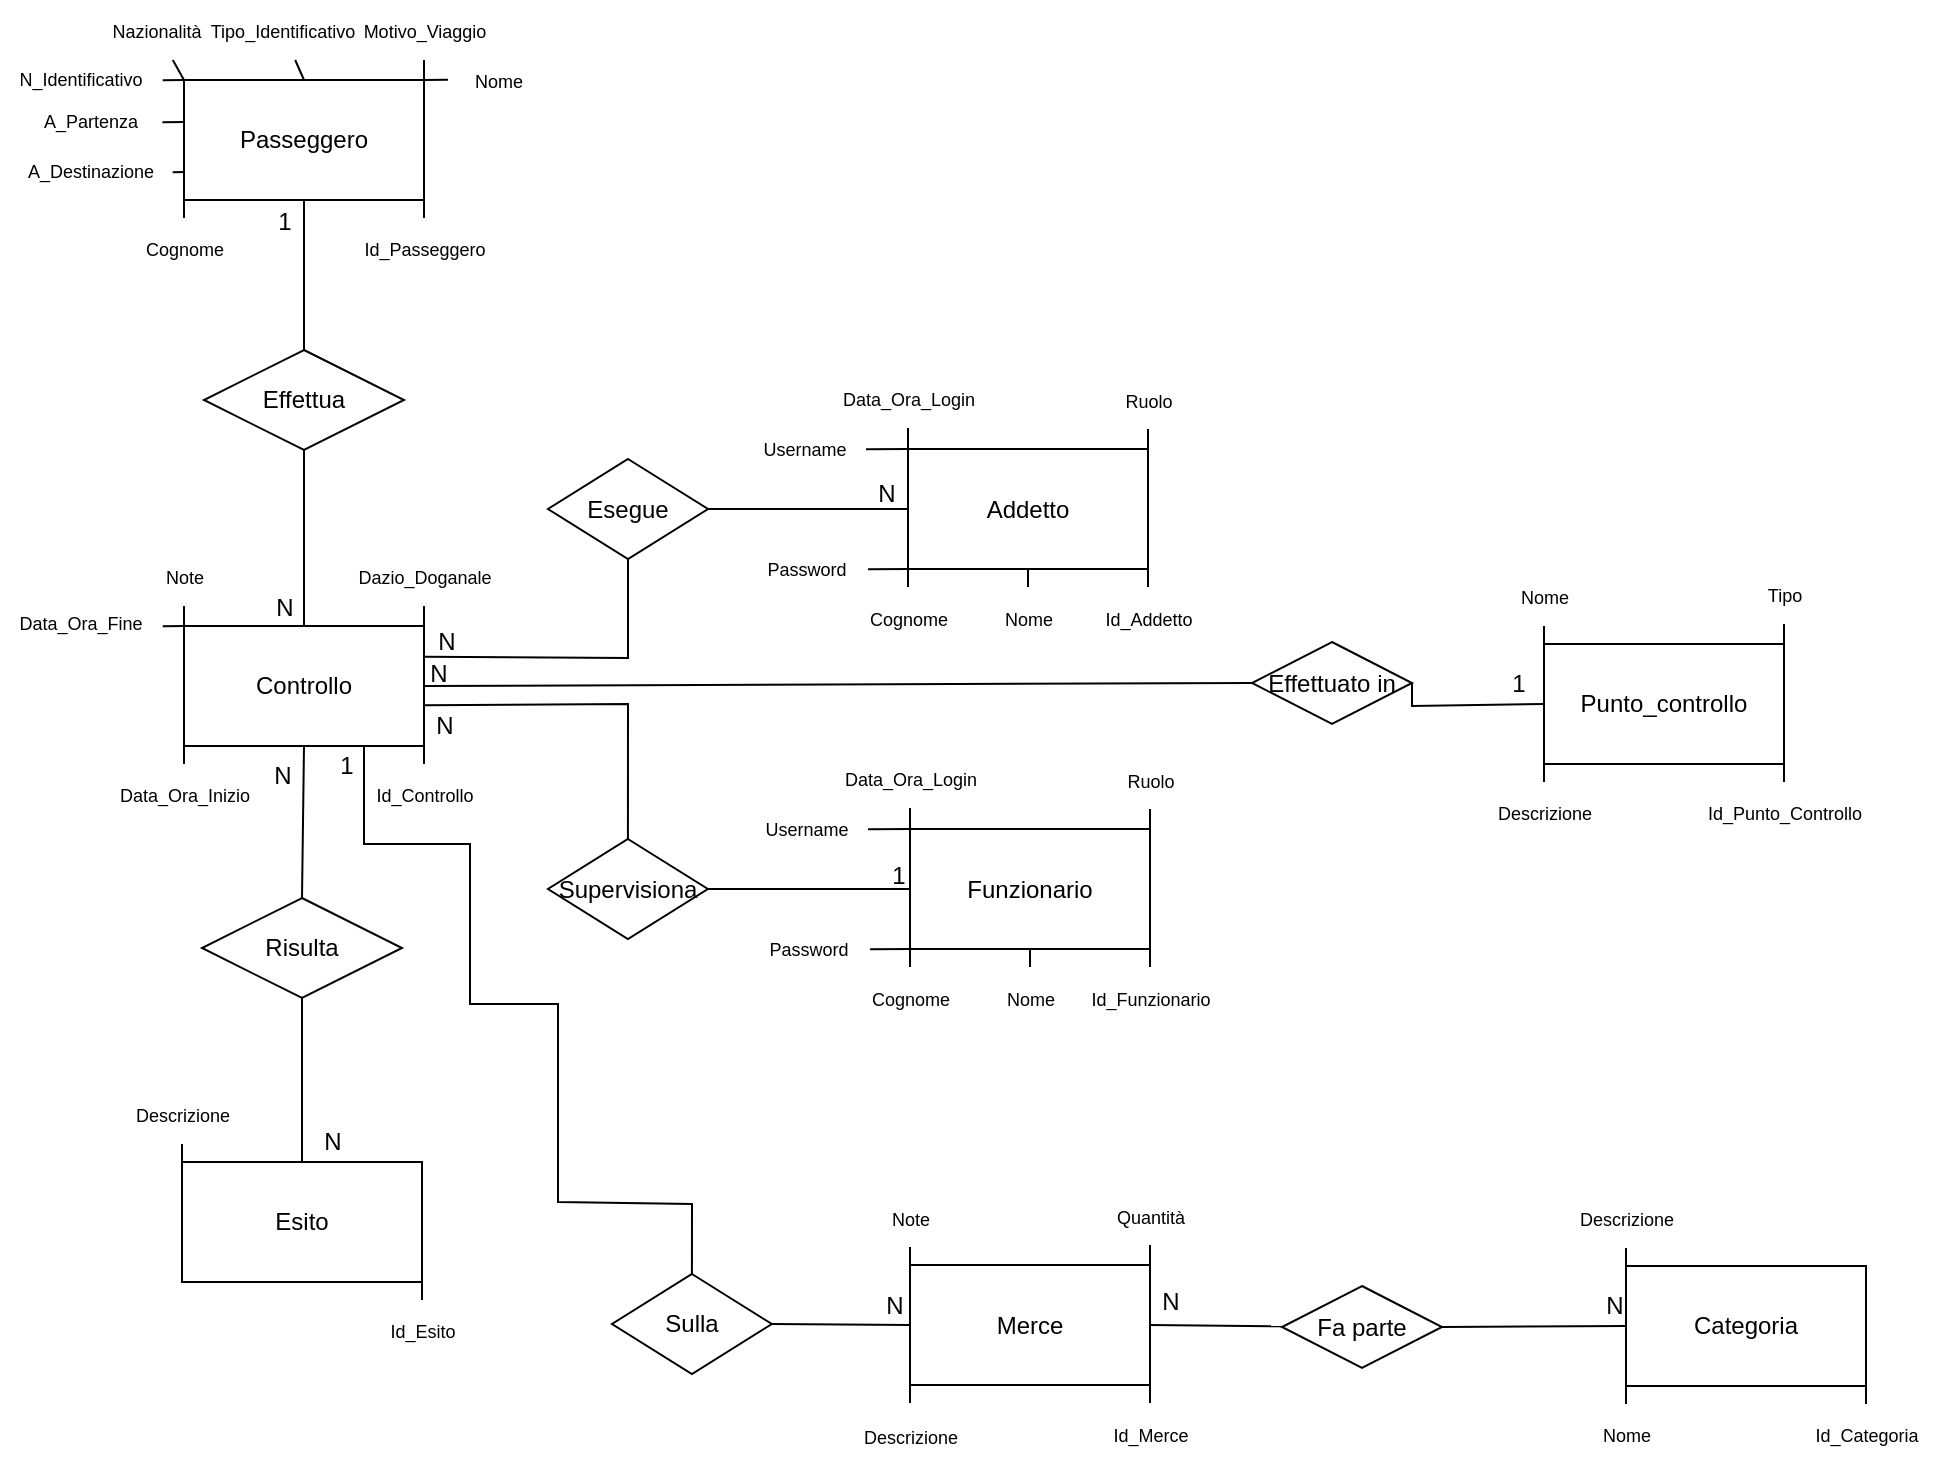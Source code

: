 <mxfile version="25.0.1">
  <diagram name="Pagina-1" id="2L5b3_KFScyQHnQir17a">
    <mxGraphModel dx="1588" dy="815" grid="1" gridSize="1" guides="1" tooltips="1" connect="1" arrows="1" fold="1" page="1" pageScale="1" pageWidth="1654" pageHeight="2336" math="0" shadow="0">
      <root>
        <mxCell id="0" />
        <mxCell id="1" parent="0" />
        <mxCell id="7LMpTIWVdaY8dt_LthVV-1" value="Passeggero" style="rounded=0;whiteSpace=wrap;html=1;" vertex="1" parent="1">
          <mxGeometry x="348" y="173" width="120" height="60" as="geometry" />
        </mxCell>
        <mxCell id="sJiP2ykC0ouA6XT0tgiy-2" value="" style="endArrow=none;html=1;rounded=0;entryX=1;entryY=1;entryDx=0;entryDy=0;" edge="1" parent="1" source="sJiP2ykC0ouA6XT0tgiy-3" target="7LMpTIWVdaY8dt_LthVV-1">
          <mxGeometry width="50" height="50" relative="1" as="geometry">
            <mxPoint x="468" y="243" as="sourcePoint" />
            <mxPoint x="438" y="303" as="targetPoint" />
          </mxGeometry>
        </mxCell>
        <mxCell id="sJiP2ykC0ouA6XT0tgiy-3" value="&lt;font style=&quot;font-size: 9px;&quot;&gt;Id_Passeggero&lt;/font&gt;" style="text;html=1;align=center;verticalAlign=middle;resizable=0;points=[];autosize=1;strokeColor=none;fillColor=none;" vertex="1" parent="1">
          <mxGeometry x="423" y="242" width="90" height="30" as="geometry" />
        </mxCell>
        <mxCell id="sJiP2ykC0ouA6XT0tgiy-6" value="" style="endArrow=none;html=1;rounded=0;" edge="1" parent="1" source="sJiP2ykC0ouA6XT0tgiy-7">
          <mxGeometry width="50" height="50" relative="1" as="geometry">
            <mxPoint x="348" y="243" as="sourcePoint" />
            <mxPoint x="348" y="233" as="targetPoint" />
          </mxGeometry>
        </mxCell>
        <mxCell id="sJiP2ykC0ouA6XT0tgiy-7" value="&lt;font style=&quot;font-size: 9px;&quot;&gt;Cognome&lt;/font&gt;" style="text;html=1;align=center;verticalAlign=middle;resizable=0;points=[];autosize=1;strokeColor=none;fillColor=none;" vertex="1" parent="1">
          <mxGeometry x="318" y="242" width="60" height="30" as="geometry" />
        </mxCell>
        <mxCell id="sJiP2ykC0ouA6XT0tgiy-8" value="" style="endArrow=none;html=1;rounded=0;entryX=0;entryY=0;entryDx=0;entryDy=0;" edge="1" parent="1" source="sJiP2ykC0ouA6XT0tgiy-9" target="7LMpTIWVdaY8dt_LthVV-1">
          <mxGeometry width="50" height="50" relative="1" as="geometry">
            <mxPoint x="373" y="134" as="sourcePoint" />
            <mxPoint x="373" y="124" as="targetPoint" />
          </mxGeometry>
        </mxCell>
        <mxCell id="sJiP2ykC0ouA6XT0tgiy-9" value="&lt;font style=&quot;font-size: 9px;&quot;&gt;Nazionalità&lt;/font&gt;" style="text;html=1;align=center;verticalAlign=middle;resizable=0;points=[];autosize=1;strokeColor=none;fillColor=none;" vertex="1" parent="1">
          <mxGeometry x="299" y="133" width="70" height="30" as="geometry" />
        </mxCell>
        <mxCell id="eKpeVrbS-Dh2D0wG4F8s-2" value="" style="endArrow=none;html=1;rounded=0;entryX=0.5;entryY=0;entryDx=0;entryDy=0;" edge="1" parent="1" source="eKpeVrbS-Dh2D0wG4F8s-3">
          <mxGeometry width="50" height="50" relative="1" as="geometry">
            <mxPoint x="407.65" y="163.96" as="sourcePoint" />
            <mxPoint x="408" y="173" as="targetPoint" />
          </mxGeometry>
        </mxCell>
        <mxCell id="eKpeVrbS-Dh2D0wG4F8s-3" value="&lt;font style=&quot;font-size: 9px;&quot;&gt;Tipo_Identificativo&lt;/font&gt;" style="text;html=1;align=center;verticalAlign=middle;resizable=0;points=[];autosize=1;strokeColor=none;fillColor=none;" vertex="1" parent="1">
          <mxGeometry x="352" y="133" width="90" height="30" as="geometry" />
        </mxCell>
        <mxCell id="eKpeVrbS-Dh2D0wG4F8s-6" value="" style="endArrow=none;html=1;rounded=0;entryX=0;entryY=0;entryDx=0;entryDy=0;exitX=1.017;exitY=0.536;exitDx=0;exitDy=0;exitPerimeter=0;" edge="1" parent="1" source="eKpeVrbS-Dh2D0wG4F8s-7" target="7LMpTIWVdaY8dt_LthVV-1">
          <mxGeometry width="50" height="50" relative="1" as="geometry">
            <mxPoint x="337.23" y="172.73" as="sourcePoint" />
            <mxPoint x="348.0" y="173" as="targetPoint" />
          </mxGeometry>
        </mxCell>
        <mxCell id="eKpeVrbS-Dh2D0wG4F8s-7" value="&lt;font style=&quot;font-size: 9px;&quot;&gt;N_Identificativo&lt;/font&gt;" style="text;html=1;align=center;verticalAlign=middle;resizable=0;points=[];autosize=1;strokeColor=none;fillColor=none;" vertex="1" parent="1">
          <mxGeometry x="256" y="157" width="80" height="30" as="geometry" />
        </mxCell>
        <mxCell id="eKpeVrbS-Dh2D0wG4F8s-9" value="" style="endArrow=none;html=1;rounded=0;entryX=0;entryY=0;entryDx=0;entryDy=0;exitX=1.017;exitY=0.536;exitDx=0;exitDy=0;exitPerimeter=0;" edge="1" parent="1" source="eKpeVrbS-Dh2D0wG4F8s-10">
          <mxGeometry width="50" height="50" relative="1" as="geometry">
            <mxPoint x="337.23" y="193.73" as="sourcePoint" />
            <mxPoint x="348" y="194" as="targetPoint" />
          </mxGeometry>
        </mxCell>
        <mxCell id="eKpeVrbS-Dh2D0wG4F8s-10" value="&lt;font style=&quot;font-size: 9px;&quot;&gt;A_Partenza&lt;/font&gt;" style="text;html=1;align=center;verticalAlign=middle;resizable=0;points=[];autosize=1;strokeColor=none;fillColor=none;" vertex="1" parent="1">
          <mxGeometry x="266" y="178" width="70" height="30" as="geometry" />
        </mxCell>
        <mxCell id="eKpeVrbS-Dh2D0wG4F8s-12" value="" style="endArrow=none;html=1;rounded=0;entryX=0;entryY=0;entryDx=0;entryDy=0;exitX=1.017;exitY=0.536;exitDx=0;exitDy=0;exitPerimeter=0;" edge="1" parent="1" source="eKpeVrbS-Dh2D0wG4F8s-13">
          <mxGeometry width="50" height="50" relative="1" as="geometry">
            <mxPoint x="337.23" y="218.73" as="sourcePoint" />
            <mxPoint x="348" y="219" as="targetPoint" />
          </mxGeometry>
        </mxCell>
        <mxCell id="eKpeVrbS-Dh2D0wG4F8s-13" value="&lt;font style=&quot;font-size: 9px;&quot;&gt;A_Destinazione&lt;/font&gt;" style="text;html=1;align=center;verticalAlign=middle;resizable=0;points=[];autosize=1;strokeColor=none;fillColor=none;" vertex="1" parent="1">
          <mxGeometry x="261" y="203" width="80" height="30" as="geometry" />
        </mxCell>
        <mxCell id="eKpeVrbS-Dh2D0wG4F8s-14" value="" style="endArrow=none;html=1;rounded=0;entryX=0.5;entryY=0;entryDx=0;entryDy=0;" edge="1" parent="1" source="eKpeVrbS-Dh2D0wG4F8s-15">
          <mxGeometry width="50" height="50" relative="1" as="geometry">
            <mxPoint x="467.65" y="163.96" as="sourcePoint" />
            <mxPoint x="468" y="173" as="targetPoint" />
          </mxGeometry>
        </mxCell>
        <mxCell id="eKpeVrbS-Dh2D0wG4F8s-15" value="&lt;font style=&quot;font-size: 9px;&quot;&gt;Motivo_Viaggio&lt;/font&gt;" style="text;html=1;align=center;verticalAlign=middle;resizable=0;points=[];autosize=1;strokeColor=none;fillColor=none;" vertex="1" parent="1">
          <mxGeometry x="428" y="133" width="80" height="30" as="geometry" />
        </mxCell>
        <mxCell id="eKpeVrbS-Dh2D0wG4F8s-16" value="Merce" style="rounded=0;whiteSpace=wrap;html=1;" vertex="1" parent="1">
          <mxGeometry x="711" y="765.5" width="120" height="60" as="geometry" />
        </mxCell>
        <mxCell id="eKpeVrbS-Dh2D0wG4F8s-17" value="" style="endArrow=none;html=1;rounded=0;entryX=1;entryY=1;entryDx=0;entryDy=0;" edge="1" parent="1" source="eKpeVrbS-Dh2D0wG4F8s-18" target="eKpeVrbS-Dh2D0wG4F8s-16">
          <mxGeometry width="50" height="50" relative="1" as="geometry">
            <mxPoint x="831" y="835.5" as="sourcePoint" />
            <mxPoint x="801" y="895.5" as="targetPoint" />
          </mxGeometry>
        </mxCell>
        <mxCell id="eKpeVrbS-Dh2D0wG4F8s-18" value="&lt;font style=&quot;font-size: 9px;&quot;&gt;Id_Merce&lt;/font&gt;" style="text;html=1;align=center;verticalAlign=middle;resizable=0;points=[];autosize=1;strokeColor=none;fillColor=none;" vertex="1" parent="1">
          <mxGeometry x="801" y="834.5" width="60" height="30" as="geometry" />
        </mxCell>
        <mxCell id="eKpeVrbS-Dh2D0wG4F8s-21" value="" style="endArrow=none;html=1;rounded=0;" edge="1" parent="1">
          <mxGeometry width="50" height="50" relative="1" as="geometry">
            <mxPoint x="711" y="834.5" as="sourcePoint" />
            <mxPoint x="711" y="825.5" as="targetPoint" />
          </mxGeometry>
        </mxCell>
        <mxCell id="eKpeVrbS-Dh2D0wG4F8s-22" value="&lt;font style=&quot;font-size: 9px;&quot;&gt;Descrizione&lt;/font&gt;" style="text;html=1;align=center;verticalAlign=middle;resizable=0;points=[];autosize=1;strokeColor=none;fillColor=none;" vertex="1" parent="1">
          <mxGeometry x="676" y="835.5" width="70" height="30" as="geometry" />
        </mxCell>
        <mxCell id="eKpeVrbS-Dh2D0wG4F8s-23" value="" style="endArrow=none;html=1;rounded=0;entryX=0;entryY=0;entryDx=0;entryDy=0;" edge="1" parent="1" source="eKpeVrbS-Dh2D0wG4F8s-24" target="eKpeVrbS-Dh2D0wG4F8s-16">
          <mxGeometry width="50" height="50" relative="1" as="geometry">
            <mxPoint x="736" y="726.5" as="sourcePoint" />
            <mxPoint x="736" y="716.5" as="targetPoint" />
          </mxGeometry>
        </mxCell>
        <mxCell id="eKpeVrbS-Dh2D0wG4F8s-24" value="&lt;font style=&quot;font-size: 9px;&quot;&gt;Note&lt;/font&gt;" style="text;html=1;align=center;verticalAlign=middle;resizable=0;points=[];autosize=1;strokeColor=none;fillColor=none;" vertex="1" parent="1">
          <mxGeometry x="691" y="726.5" width="40" height="30" as="geometry" />
        </mxCell>
        <mxCell id="eKpeVrbS-Dh2D0wG4F8s-33" value="" style="endArrow=none;html=1;rounded=0;entryX=0.5;entryY=0;entryDx=0;entryDy=0;" edge="1" parent="1" source="eKpeVrbS-Dh2D0wG4F8s-34">
          <mxGeometry width="50" height="50" relative="1" as="geometry">
            <mxPoint x="830.65" y="756.46" as="sourcePoint" />
            <mxPoint x="831" y="765.5" as="targetPoint" />
          </mxGeometry>
        </mxCell>
        <mxCell id="eKpeVrbS-Dh2D0wG4F8s-34" value="&lt;font style=&quot;font-size: 9px;&quot;&gt;Quantità&lt;/font&gt;" style="text;html=1;align=center;verticalAlign=middle;resizable=0;points=[];autosize=1;strokeColor=none;fillColor=none;" vertex="1" parent="1">
          <mxGeometry x="801" y="725.5" width="60" height="30" as="geometry" />
        </mxCell>
        <mxCell id="eKpeVrbS-Dh2D0wG4F8s-54" value="Categoria" style="rounded=0;whiteSpace=wrap;html=1;" vertex="1" parent="1">
          <mxGeometry x="1069" y="766" width="120" height="60" as="geometry" />
        </mxCell>
        <mxCell id="eKpeVrbS-Dh2D0wG4F8s-55" value="" style="endArrow=none;html=1;rounded=0;entryX=1;entryY=1;entryDx=0;entryDy=0;" edge="1" parent="1" source="eKpeVrbS-Dh2D0wG4F8s-56" target="eKpeVrbS-Dh2D0wG4F8s-54">
          <mxGeometry width="50" height="50" relative="1" as="geometry">
            <mxPoint x="1189" y="836" as="sourcePoint" />
            <mxPoint x="1159" y="896" as="targetPoint" />
          </mxGeometry>
        </mxCell>
        <mxCell id="eKpeVrbS-Dh2D0wG4F8s-56" value="&lt;font style=&quot;font-size: 9px;&quot;&gt;Id_Categoria&lt;/font&gt;" style="text;html=1;align=center;verticalAlign=middle;resizable=0;points=[];autosize=1;strokeColor=none;fillColor=none;" vertex="1" parent="1">
          <mxGeometry x="1154" y="835" width="70" height="30" as="geometry" />
        </mxCell>
        <mxCell id="eKpeVrbS-Dh2D0wG4F8s-57" value="" style="endArrow=none;html=1;rounded=0;" edge="1" parent="1" source="eKpeVrbS-Dh2D0wG4F8s-58">
          <mxGeometry width="50" height="50" relative="1" as="geometry">
            <mxPoint x="1069" y="836" as="sourcePoint" />
            <mxPoint x="1069" y="826" as="targetPoint" />
          </mxGeometry>
        </mxCell>
        <mxCell id="eKpeVrbS-Dh2D0wG4F8s-58" value="&lt;font style=&quot;font-size: 9px;&quot;&gt;Nome&lt;/font&gt;" style="text;html=1;align=center;verticalAlign=middle;resizable=0;points=[];autosize=1;strokeColor=none;fillColor=none;" vertex="1" parent="1">
          <mxGeometry x="1044" y="835" width="50" height="30" as="geometry" />
        </mxCell>
        <mxCell id="eKpeVrbS-Dh2D0wG4F8s-59" value="" style="endArrow=none;html=1;rounded=0;entryX=0;entryY=0;entryDx=0;entryDy=0;" edge="1" parent="1" source="eKpeVrbS-Dh2D0wG4F8s-60" target="eKpeVrbS-Dh2D0wG4F8s-54">
          <mxGeometry width="50" height="50" relative="1" as="geometry">
            <mxPoint x="1094" y="727" as="sourcePoint" />
            <mxPoint x="1094" y="717" as="targetPoint" />
          </mxGeometry>
        </mxCell>
        <mxCell id="eKpeVrbS-Dh2D0wG4F8s-60" value="&lt;font style=&quot;font-size: 9px;&quot;&gt;Descrizione&lt;/font&gt;" style="text;html=1;align=center;verticalAlign=middle;resizable=0;points=[];autosize=1;strokeColor=none;fillColor=none;" vertex="1" parent="1">
          <mxGeometry x="1034" y="727" width="70" height="30" as="geometry" />
        </mxCell>
        <mxCell id="eKpeVrbS-Dh2D0wG4F8s-63" value="Controllo" style="rounded=0;whiteSpace=wrap;html=1;" vertex="1" parent="1">
          <mxGeometry x="348" y="446" width="120" height="60" as="geometry" />
        </mxCell>
        <mxCell id="eKpeVrbS-Dh2D0wG4F8s-64" value="" style="endArrow=none;html=1;rounded=0;entryX=1;entryY=1;entryDx=0;entryDy=0;" edge="1" parent="1" source="eKpeVrbS-Dh2D0wG4F8s-65" target="eKpeVrbS-Dh2D0wG4F8s-63">
          <mxGeometry width="50" height="50" relative="1" as="geometry">
            <mxPoint x="468" y="516" as="sourcePoint" />
            <mxPoint x="438" y="576" as="targetPoint" />
          </mxGeometry>
        </mxCell>
        <mxCell id="eKpeVrbS-Dh2D0wG4F8s-65" value="&lt;font style=&quot;font-size: 9px;&quot;&gt;Id_Controllo&lt;/font&gt;" style="text;html=1;align=center;verticalAlign=middle;resizable=0;points=[];autosize=1;strokeColor=none;fillColor=none;" vertex="1" parent="1">
          <mxGeometry x="433" y="515" width="70" height="30" as="geometry" />
        </mxCell>
        <mxCell id="eKpeVrbS-Dh2D0wG4F8s-68" value="" style="endArrow=none;html=1;rounded=0;" edge="1" parent="1" source="eKpeVrbS-Dh2D0wG4F8s-69">
          <mxGeometry width="50" height="50" relative="1" as="geometry">
            <mxPoint x="348" y="516" as="sourcePoint" />
            <mxPoint x="348" y="506" as="targetPoint" />
          </mxGeometry>
        </mxCell>
        <mxCell id="eKpeVrbS-Dh2D0wG4F8s-69" value="&lt;font style=&quot;font-size: 9px;&quot;&gt;Data_Ora_Inizio&lt;/font&gt;" style="text;html=1;align=center;verticalAlign=middle;resizable=0;points=[];autosize=1;strokeColor=none;fillColor=none;" vertex="1" parent="1">
          <mxGeometry x="308" y="515" width="80" height="30" as="geometry" />
        </mxCell>
        <mxCell id="eKpeVrbS-Dh2D0wG4F8s-70" value="" style="endArrow=none;html=1;rounded=0;entryX=0;entryY=0;entryDx=0;entryDy=0;" edge="1" parent="1" source="eKpeVrbS-Dh2D0wG4F8s-71" target="eKpeVrbS-Dh2D0wG4F8s-63">
          <mxGeometry width="50" height="50" relative="1" as="geometry">
            <mxPoint x="373" y="407" as="sourcePoint" />
            <mxPoint x="373" y="397" as="targetPoint" />
          </mxGeometry>
        </mxCell>
        <mxCell id="eKpeVrbS-Dh2D0wG4F8s-71" value="&lt;font style=&quot;font-size: 9px;&quot;&gt;Note&lt;/font&gt;" style="text;html=1;align=center;verticalAlign=middle;resizable=0;points=[];autosize=1;strokeColor=none;fillColor=none;" vertex="1" parent="1">
          <mxGeometry x="328" y="406" width="40" height="30" as="geometry" />
        </mxCell>
        <mxCell id="eKpeVrbS-Dh2D0wG4F8s-74" value="" style="endArrow=none;html=1;rounded=0;entryX=0;entryY=0;entryDx=0;entryDy=0;exitX=1.017;exitY=0.536;exitDx=0;exitDy=0;exitPerimeter=0;" edge="1" parent="1" target="eKpeVrbS-Dh2D0wG4F8s-63">
          <mxGeometry width="50" height="50" relative="1" as="geometry">
            <mxPoint x="337.36" y="446.08" as="sourcePoint" />
            <mxPoint x="348" y="446" as="targetPoint" />
          </mxGeometry>
        </mxCell>
        <mxCell id="eKpeVrbS-Dh2D0wG4F8s-75" value="&lt;font style=&quot;font-size: 9px;&quot;&gt;Data_Ora_Fine&lt;/font&gt;" style="text;html=1;align=center;verticalAlign=middle;resizable=0;points=[];autosize=1;strokeColor=none;fillColor=none;" vertex="1" parent="1">
          <mxGeometry x="256" y="429" width="80" height="30" as="geometry" />
        </mxCell>
        <mxCell id="eKpeVrbS-Dh2D0wG4F8s-80" value="" style="endArrow=none;html=1;rounded=0;entryX=0.5;entryY=0;entryDx=0;entryDy=0;" edge="1" parent="1" source="eKpeVrbS-Dh2D0wG4F8s-81">
          <mxGeometry width="50" height="50" relative="1" as="geometry">
            <mxPoint x="467.65" y="436.96" as="sourcePoint" />
            <mxPoint x="468" y="446" as="targetPoint" />
          </mxGeometry>
        </mxCell>
        <mxCell id="eKpeVrbS-Dh2D0wG4F8s-81" value="&lt;font style=&quot;font-size: 9px;&quot;&gt;Dazio_Doganale&lt;/font&gt;" style="text;html=1;align=center;verticalAlign=middle;resizable=0;points=[];autosize=1;strokeColor=none;fillColor=none;" vertex="1" parent="1">
          <mxGeometry x="423" y="406" width="90" height="30" as="geometry" />
        </mxCell>
        <mxCell id="eKpeVrbS-Dh2D0wG4F8s-82" value="Addetto" style="rounded=0;whiteSpace=wrap;html=1;" vertex="1" parent="1">
          <mxGeometry x="710" y="357.5" width="120" height="60" as="geometry" />
        </mxCell>
        <mxCell id="eKpeVrbS-Dh2D0wG4F8s-83" value="" style="endArrow=none;html=1;rounded=0;entryX=1;entryY=1;entryDx=0;entryDy=0;" edge="1" parent="1" source="eKpeVrbS-Dh2D0wG4F8s-84" target="eKpeVrbS-Dh2D0wG4F8s-82">
          <mxGeometry width="50" height="50" relative="1" as="geometry">
            <mxPoint x="830" y="427.5" as="sourcePoint" />
            <mxPoint x="800" y="487.5" as="targetPoint" />
          </mxGeometry>
        </mxCell>
        <mxCell id="eKpeVrbS-Dh2D0wG4F8s-84" value="&lt;font style=&quot;font-size: 9px;&quot;&gt;Id_Addetto&lt;/font&gt;" style="text;html=1;align=center;verticalAlign=middle;resizable=0;points=[];autosize=1;strokeColor=none;fillColor=none;" vertex="1" parent="1">
          <mxGeometry x="795" y="426.5" width="70" height="30" as="geometry" />
        </mxCell>
        <mxCell id="eKpeVrbS-Dh2D0wG4F8s-85" value="" style="endArrow=none;html=1;rounded=0;" edge="1" parent="1" source="eKpeVrbS-Dh2D0wG4F8s-86" target="eKpeVrbS-Dh2D0wG4F8s-82">
          <mxGeometry width="50" height="50" relative="1" as="geometry">
            <mxPoint x="770" y="427.5" as="sourcePoint" />
            <mxPoint x="770" y="417.5" as="targetPoint" />
          </mxGeometry>
        </mxCell>
        <mxCell id="eKpeVrbS-Dh2D0wG4F8s-86" value="&lt;font style=&quot;font-size: 9px;&quot;&gt;Nome&lt;/font&gt;" style="text;html=1;align=center;verticalAlign=middle;resizable=0;points=[];autosize=1;strokeColor=none;fillColor=none;" vertex="1" parent="1">
          <mxGeometry x="745" y="426.5" width="50" height="30" as="geometry" />
        </mxCell>
        <mxCell id="eKpeVrbS-Dh2D0wG4F8s-87" value="" style="endArrow=none;html=1;rounded=0;" edge="1" parent="1" source="eKpeVrbS-Dh2D0wG4F8s-88">
          <mxGeometry width="50" height="50" relative="1" as="geometry">
            <mxPoint x="710" y="427.5" as="sourcePoint" />
            <mxPoint x="710" y="417.5" as="targetPoint" />
          </mxGeometry>
        </mxCell>
        <mxCell id="eKpeVrbS-Dh2D0wG4F8s-88" value="&lt;font style=&quot;font-size: 9px;&quot;&gt;Cognome&lt;/font&gt;" style="text;html=1;align=center;verticalAlign=middle;resizable=0;points=[];autosize=1;strokeColor=none;fillColor=none;" vertex="1" parent="1">
          <mxGeometry x="680" y="426.5" width="60" height="30" as="geometry" />
        </mxCell>
        <mxCell id="eKpeVrbS-Dh2D0wG4F8s-89" value="" style="endArrow=none;html=1;rounded=0;entryX=0;entryY=0;entryDx=0;entryDy=0;" edge="1" parent="1" source="eKpeVrbS-Dh2D0wG4F8s-90" target="eKpeVrbS-Dh2D0wG4F8s-82">
          <mxGeometry width="50" height="50" relative="1" as="geometry">
            <mxPoint x="735" y="318.5" as="sourcePoint" />
            <mxPoint x="735" y="308.5" as="targetPoint" />
          </mxGeometry>
        </mxCell>
        <mxCell id="eKpeVrbS-Dh2D0wG4F8s-90" value="&lt;font style=&quot;font-size: 9px;&quot;&gt;Data_Ora_Login&lt;/font&gt;" style="text;html=1;align=center;verticalAlign=middle;resizable=0;points=[];autosize=1;strokeColor=none;fillColor=none;" vertex="1" parent="1">
          <mxGeometry x="665" y="317" width="90" height="30" as="geometry" />
        </mxCell>
        <mxCell id="eKpeVrbS-Dh2D0wG4F8s-93" value="" style="endArrow=none;html=1;rounded=0;entryX=0;entryY=0;entryDx=0;entryDy=0;exitX=1.017;exitY=0.536;exitDx=0;exitDy=0;exitPerimeter=0;" edge="1" parent="1" source="eKpeVrbS-Dh2D0wG4F8s-94" target="eKpeVrbS-Dh2D0wG4F8s-82">
          <mxGeometry width="50" height="50" relative="1" as="geometry">
            <mxPoint x="699.23" y="357.23" as="sourcePoint" />
            <mxPoint x="710" y="357.5" as="targetPoint" />
          </mxGeometry>
        </mxCell>
        <mxCell id="eKpeVrbS-Dh2D0wG4F8s-94" value="&lt;font style=&quot;font-size: 9px;&quot;&gt;Username&lt;/font&gt;" style="text;html=1;align=center;verticalAlign=middle;resizable=0;points=[];autosize=1;strokeColor=none;fillColor=none;" vertex="1" parent="1">
          <mxGeometry x="628" y="341.5" width="60" height="30" as="geometry" />
        </mxCell>
        <mxCell id="eKpeVrbS-Dh2D0wG4F8s-95" value="" style="endArrow=none;html=1;rounded=0;entryX=0;entryY=1;entryDx=0;entryDy=0;exitX=1.017;exitY=0.536;exitDx=0;exitDy=0;exitPerimeter=0;" edge="1" parent="1" source="eKpeVrbS-Dh2D0wG4F8s-96" target="eKpeVrbS-Dh2D0wG4F8s-82">
          <mxGeometry width="50" height="50" relative="1" as="geometry">
            <mxPoint x="699.23" y="378.23" as="sourcePoint" />
            <mxPoint x="710" y="378.5" as="targetPoint" />
          </mxGeometry>
        </mxCell>
        <mxCell id="eKpeVrbS-Dh2D0wG4F8s-96" value="&lt;font style=&quot;font-size: 9px;&quot;&gt;Password&lt;/font&gt;" style="text;html=1;align=center;verticalAlign=middle;resizable=0;points=[];autosize=1;strokeColor=none;fillColor=none;" vertex="1" parent="1">
          <mxGeometry x="629" y="401.5" width="60" height="30" as="geometry" />
        </mxCell>
        <mxCell id="eKpeVrbS-Dh2D0wG4F8s-99" value="" style="endArrow=none;html=1;rounded=0;entryX=0.5;entryY=0;entryDx=0;entryDy=0;" edge="1" parent="1" source="eKpeVrbS-Dh2D0wG4F8s-100">
          <mxGeometry width="50" height="50" relative="1" as="geometry">
            <mxPoint x="829.65" y="348.46" as="sourcePoint" />
            <mxPoint x="830" y="357.5" as="targetPoint" />
          </mxGeometry>
        </mxCell>
        <mxCell id="eKpeVrbS-Dh2D0wG4F8s-100" value="&lt;font style=&quot;font-size: 9px;&quot;&gt;Ruolo&lt;/font&gt;" style="text;html=1;align=center;verticalAlign=middle;resizable=0;points=[];autosize=1;strokeColor=none;fillColor=none;" vertex="1" parent="1">
          <mxGeometry x="805" y="317.5" width="50" height="30" as="geometry" />
        </mxCell>
        <mxCell id="eKpeVrbS-Dh2D0wG4F8s-102" value="Funzionario" style="rounded=0;whiteSpace=wrap;html=1;" vertex="1" parent="1">
          <mxGeometry x="711" y="547.5" width="120" height="60" as="geometry" />
        </mxCell>
        <mxCell id="eKpeVrbS-Dh2D0wG4F8s-103" value="" style="endArrow=none;html=1;rounded=0;entryX=1;entryY=1;entryDx=0;entryDy=0;" edge="1" parent="1" source="eKpeVrbS-Dh2D0wG4F8s-104" target="eKpeVrbS-Dh2D0wG4F8s-102">
          <mxGeometry width="50" height="50" relative="1" as="geometry">
            <mxPoint x="831" y="617.5" as="sourcePoint" />
            <mxPoint x="801" y="677.5" as="targetPoint" />
          </mxGeometry>
        </mxCell>
        <mxCell id="eKpeVrbS-Dh2D0wG4F8s-104" value="&lt;font style=&quot;font-size: 9px;&quot;&gt;Id_Funzionario&lt;/font&gt;" style="text;html=1;align=center;verticalAlign=middle;resizable=0;points=[];autosize=1;strokeColor=none;fillColor=none;" vertex="1" parent="1">
          <mxGeometry x="791" y="616.5" width="80" height="30" as="geometry" />
        </mxCell>
        <mxCell id="eKpeVrbS-Dh2D0wG4F8s-105" value="" style="endArrow=none;html=1;rounded=0;" edge="1" parent="1" source="eKpeVrbS-Dh2D0wG4F8s-106" target="eKpeVrbS-Dh2D0wG4F8s-102">
          <mxGeometry width="50" height="50" relative="1" as="geometry">
            <mxPoint x="771" y="617.5" as="sourcePoint" />
            <mxPoint x="771" y="607.5" as="targetPoint" />
          </mxGeometry>
        </mxCell>
        <mxCell id="eKpeVrbS-Dh2D0wG4F8s-106" value="&lt;font style=&quot;font-size: 9px;&quot;&gt;Nome&lt;/font&gt;" style="text;html=1;align=center;verticalAlign=middle;resizable=0;points=[];autosize=1;strokeColor=none;fillColor=none;" vertex="1" parent="1">
          <mxGeometry x="746" y="616.5" width="50" height="30" as="geometry" />
        </mxCell>
        <mxCell id="eKpeVrbS-Dh2D0wG4F8s-107" value="" style="endArrow=none;html=1;rounded=0;" edge="1" parent="1" source="eKpeVrbS-Dh2D0wG4F8s-108">
          <mxGeometry width="50" height="50" relative="1" as="geometry">
            <mxPoint x="711" y="617.5" as="sourcePoint" />
            <mxPoint x="711" y="607.5" as="targetPoint" />
          </mxGeometry>
        </mxCell>
        <mxCell id="eKpeVrbS-Dh2D0wG4F8s-108" value="&lt;font style=&quot;font-size: 9px;&quot;&gt;Cognome&lt;/font&gt;" style="text;html=1;align=center;verticalAlign=middle;resizable=0;points=[];autosize=1;strokeColor=none;fillColor=none;" vertex="1" parent="1">
          <mxGeometry x="681" y="616.5" width="60" height="30" as="geometry" />
        </mxCell>
        <mxCell id="eKpeVrbS-Dh2D0wG4F8s-109" value="" style="endArrow=none;html=1;rounded=0;entryX=0;entryY=0;entryDx=0;entryDy=0;" edge="1" parent="1" source="eKpeVrbS-Dh2D0wG4F8s-110" target="eKpeVrbS-Dh2D0wG4F8s-102">
          <mxGeometry width="50" height="50" relative="1" as="geometry">
            <mxPoint x="736" y="508.5" as="sourcePoint" />
            <mxPoint x="736" y="498.5" as="targetPoint" />
          </mxGeometry>
        </mxCell>
        <mxCell id="eKpeVrbS-Dh2D0wG4F8s-110" value="&lt;font style=&quot;font-size: 9px;&quot;&gt;Data_Ora_Login&lt;/font&gt;" style="text;html=1;align=center;verticalAlign=middle;resizable=0;points=[];autosize=1;strokeColor=none;fillColor=none;" vertex="1" parent="1">
          <mxGeometry x="666" y="507" width="90" height="30" as="geometry" />
        </mxCell>
        <mxCell id="eKpeVrbS-Dh2D0wG4F8s-111" value="" style="endArrow=none;html=1;rounded=0;entryX=0;entryY=0;entryDx=0;entryDy=0;exitX=1.017;exitY=0.536;exitDx=0;exitDy=0;exitPerimeter=0;" edge="1" parent="1" source="eKpeVrbS-Dh2D0wG4F8s-112" target="eKpeVrbS-Dh2D0wG4F8s-102">
          <mxGeometry width="50" height="50" relative="1" as="geometry">
            <mxPoint x="700.23" y="547.23" as="sourcePoint" />
            <mxPoint x="711" y="547.5" as="targetPoint" />
          </mxGeometry>
        </mxCell>
        <mxCell id="eKpeVrbS-Dh2D0wG4F8s-112" value="&lt;font style=&quot;font-size: 9px;&quot;&gt;Username&lt;/font&gt;" style="text;html=1;align=center;verticalAlign=middle;resizable=0;points=[];autosize=1;strokeColor=none;fillColor=none;" vertex="1" parent="1">
          <mxGeometry x="629" y="531.5" width="60" height="30" as="geometry" />
        </mxCell>
        <mxCell id="eKpeVrbS-Dh2D0wG4F8s-113" value="" style="endArrow=none;html=1;rounded=0;entryX=0;entryY=1;entryDx=0;entryDy=0;exitX=1.017;exitY=0.536;exitDx=0;exitDy=0;exitPerimeter=0;" edge="1" parent="1" source="eKpeVrbS-Dh2D0wG4F8s-114" target="eKpeVrbS-Dh2D0wG4F8s-102">
          <mxGeometry width="50" height="50" relative="1" as="geometry">
            <mxPoint x="700.23" y="568.23" as="sourcePoint" />
            <mxPoint x="711" y="568.5" as="targetPoint" />
          </mxGeometry>
        </mxCell>
        <mxCell id="eKpeVrbS-Dh2D0wG4F8s-114" value="&lt;font style=&quot;font-size: 9px;&quot;&gt;Password&lt;/font&gt;" style="text;html=1;align=center;verticalAlign=middle;resizable=0;points=[];autosize=1;strokeColor=none;fillColor=none;" vertex="1" parent="1">
          <mxGeometry x="630" y="591.5" width="60" height="30" as="geometry" />
        </mxCell>
        <mxCell id="eKpeVrbS-Dh2D0wG4F8s-115" value="" style="endArrow=none;html=1;rounded=0;entryX=0.5;entryY=0;entryDx=0;entryDy=0;" edge="1" parent="1" source="eKpeVrbS-Dh2D0wG4F8s-116">
          <mxGeometry width="50" height="50" relative="1" as="geometry">
            <mxPoint x="830.65" y="538.46" as="sourcePoint" />
            <mxPoint x="831" y="547.5" as="targetPoint" />
          </mxGeometry>
        </mxCell>
        <mxCell id="eKpeVrbS-Dh2D0wG4F8s-116" value="&lt;font style=&quot;font-size: 9px;&quot;&gt;Ruolo&lt;/font&gt;" style="text;html=1;align=center;verticalAlign=middle;resizable=0;points=[];autosize=1;strokeColor=none;fillColor=none;" vertex="1" parent="1">
          <mxGeometry x="806" y="507.5" width="50" height="30" as="geometry" />
        </mxCell>
        <mxCell id="eKpeVrbS-Dh2D0wG4F8s-123" value="Esito" style="rounded=0;whiteSpace=wrap;html=1;" vertex="1" parent="1">
          <mxGeometry x="347" y="714" width="120" height="60" as="geometry" />
        </mxCell>
        <mxCell id="eKpeVrbS-Dh2D0wG4F8s-124" value="" style="endArrow=none;html=1;rounded=0;entryX=1;entryY=1;entryDx=0;entryDy=0;" edge="1" parent="1" source="eKpeVrbS-Dh2D0wG4F8s-125" target="eKpeVrbS-Dh2D0wG4F8s-123">
          <mxGeometry width="50" height="50" relative="1" as="geometry">
            <mxPoint x="467" y="784" as="sourcePoint" />
            <mxPoint x="437" y="844" as="targetPoint" />
          </mxGeometry>
        </mxCell>
        <mxCell id="eKpeVrbS-Dh2D0wG4F8s-125" value="&lt;font style=&quot;font-size: 9px;&quot;&gt;Id_Esito&lt;/font&gt;" style="text;html=1;align=center;verticalAlign=middle;resizable=0;points=[];autosize=1;strokeColor=none;fillColor=none;" vertex="1" parent="1">
          <mxGeometry x="442" y="783" width="50" height="30" as="geometry" />
        </mxCell>
        <mxCell id="eKpeVrbS-Dh2D0wG4F8s-128" value="" style="endArrow=none;html=1;rounded=0;entryX=0;entryY=0;entryDx=0;entryDy=0;" edge="1" parent="1" source="eKpeVrbS-Dh2D0wG4F8s-129" target="eKpeVrbS-Dh2D0wG4F8s-123">
          <mxGeometry width="50" height="50" relative="1" as="geometry">
            <mxPoint x="372" y="675" as="sourcePoint" />
            <mxPoint x="372" y="665" as="targetPoint" />
          </mxGeometry>
        </mxCell>
        <mxCell id="eKpeVrbS-Dh2D0wG4F8s-129" value="&lt;font style=&quot;font-size: 9px;&quot;&gt;Descrizione&lt;/font&gt;" style="text;html=1;align=center;verticalAlign=middle;resizable=0;points=[];autosize=1;strokeColor=none;fillColor=none;" vertex="1" parent="1">
          <mxGeometry x="312" y="675" width="70" height="30" as="geometry" />
        </mxCell>
        <mxCell id="eKpeVrbS-Dh2D0wG4F8s-130" value="Punto_controllo" style="rounded=0;whiteSpace=wrap;html=1;" vertex="1" parent="1">
          <mxGeometry x="1028" y="455" width="120" height="60" as="geometry" />
        </mxCell>
        <mxCell id="eKpeVrbS-Dh2D0wG4F8s-131" value="" style="endArrow=none;html=1;rounded=0;entryX=1;entryY=1;entryDx=0;entryDy=0;" edge="1" parent="1" source="eKpeVrbS-Dh2D0wG4F8s-132" target="eKpeVrbS-Dh2D0wG4F8s-130">
          <mxGeometry width="50" height="50" relative="1" as="geometry">
            <mxPoint x="1148" y="525" as="sourcePoint" />
            <mxPoint x="1118" y="585" as="targetPoint" />
          </mxGeometry>
        </mxCell>
        <mxCell id="eKpeVrbS-Dh2D0wG4F8s-132" value="&lt;font style=&quot;font-size: 9px;&quot;&gt;Id_Punto_Controllo&lt;/font&gt;" style="text;html=1;align=center;verticalAlign=middle;resizable=0;points=[];autosize=1;strokeColor=none;fillColor=none;" vertex="1" parent="1">
          <mxGeometry x="1103" y="524" width="90" height="30" as="geometry" />
        </mxCell>
        <mxCell id="eKpeVrbS-Dh2D0wG4F8s-133" value="" style="endArrow=none;html=1;rounded=0;" edge="1" parent="1" source="eKpeVrbS-Dh2D0wG4F8s-134">
          <mxGeometry width="50" height="50" relative="1" as="geometry">
            <mxPoint x="1028" y="525" as="sourcePoint" />
            <mxPoint x="1028" y="515" as="targetPoint" />
          </mxGeometry>
        </mxCell>
        <mxCell id="eKpeVrbS-Dh2D0wG4F8s-134" value="&lt;font style=&quot;font-size: 9px;&quot;&gt;Descrizione&lt;/font&gt;" style="text;html=1;align=center;verticalAlign=middle;resizable=0;points=[];autosize=1;strokeColor=none;fillColor=none;" vertex="1" parent="1">
          <mxGeometry x="993" y="524" width="70" height="30" as="geometry" />
        </mxCell>
        <mxCell id="eKpeVrbS-Dh2D0wG4F8s-135" value="" style="endArrow=none;html=1;rounded=0;entryX=0;entryY=0;entryDx=0;entryDy=0;" edge="1" parent="1" source="eKpeVrbS-Dh2D0wG4F8s-136" target="eKpeVrbS-Dh2D0wG4F8s-130">
          <mxGeometry width="50" height="50" relative="1" as="geometry">
            <mxPoint x="1053" y="416" as="sourcePoint" />
            <mxPoint x="1053" y="406" as="targetPoint" />
          </mxGeometry>
        </mxCell>
        <mxCell id="eKpeVrbS-Dh2D0wG4F8s-136" value="&lt;font style=&quot;font-size: 9px;&quot;&gt;Nome&lt;/font&gt;" style="text;html=1;align=center;verticalAlign=middle;resizable=0;points=[];autosize=1;strokeColor=none;fillColor=none;" vertex="1" parent="1">
          <mxGeometry x="1003" y="416" width="50" height="30" as="geometry" />
        </mxCell>
        <mxCell id="eKpeVrbS-Dh2D0wG4F8s-137" value="" style="endArrow=none;html=1;rounded=0;entryX=0.5;entryY=0;entryDx=0;entryDy=0;" edge="1" parent="1" source="eKpeVrbS-Dh2D0wG4F8s-138">
          <mxGeometry width="50" height="50" relative="1" as="geometry">
            <mxPoint x="1147.65" y="445.96" as="sourcePoint" />
            <mxPoint x="1148" y="455" as="targetPoint" />
          </mxGeometry>
        </mxCell>
        <mxCell id="eKpeVrbS-Dh2D0wG4F8s-138" value="&lt;font style=&quot;font-size: 9px;&quot;&gt;Tipo&lt;/font&gt;" style="text;html=1;align=center;verticalAlign=middle;resizable=0;points=[];autosize=1;strokeColor=none;fillColor=none;" vertex="1" parent="1">
          <mxGeometry x="1128" y="415" width="40" height="30" as="geometry" />
        </mxCell>
        <mxCell id="eKpeVrbS-Dh2D0wG4F8s-29" value="" style="endArrow=none;html=1;rounded=0;entryX=0.5;entryY=1;entryDx=0;entryDy=0;exitX=0.5;exitY=0;exitDx=0;exitDy=0;" edge="1" parent="1" source="eKpeVrbS-Dh2D0wG4F8s-32" target="7LMpTIWVdaY8dt_LthVV-1">
          <mxGeometry width="50" height="50" relative="1" as="geometry">
            <mxPoint x="408" y="303" as="sourcePoint" />
            <mxPoint x="408" y="323" as="targetPoint" />
          </mxGeometry>
        </mxCell>
        <mxCell id="eKpeVrbS-Dh2D0wG4F8s-30" value="" style="endArrow=none;html=1;rounded=0;entryX=1;entryY=0;entryDx=0;entryDy=0;" edge="1" parent="1" source="eKpeVrbS-Dh2D0wG4F8s-31" target="7LMpTIWVdaY8dt_LthVV-1">
          <mxGeometry width="50" height="50" relative="1" as="geometry">
            <mxPoint x="523" y="174" as="sourcePoint" />
            <mxPoint x="523" y="164" as="targetPoint" />
          </mxGeometry>
        </mxCell>
        <mxCell id="eKpeVrbS-Dh2D0wG4F8s-31" value="&lt;font style=&quot;font-size: 9px;&quot;&gt;Nome&lt;/font&gt;" style="text;html=1;align=center;verticalAlign=middle;resizable=0;points=[];autosize=1;strokeColor=none;fillColor=none;" vertex="1" parent="1">
          <mxGeometry x="480" y="157.5" width="50" height="30" as="geometry" />
        </mxCell>
        <mxCell id="eKpeVrbS-Dh2D0wG4F8s-32" value="Effettua" style="rhombus;whiteSpace=wrap;html=1;" vertex="1" parent="1">
          <mxGeometry x="358" y="308" width="100" height="50" as="geometry" />
        </mxCell>
        <mxCell id="eKpeVrbS-Dh2D0wG4F8s-35" value="" style="endArrow=none;html=1;rounded=0;entryX=0.5;entryY=1;entryDx=0;entryDy=0;exitX=0.5;exitY=0;exitDx=0;exitDy=0;" edge="1" parent="1" source="eKpeVrbS-Dh2D0wG4F8s-63" target="eKpeVrbS-Dh2D0wG4F8s-32">
          <mxGeometry width="50" height="50" relative="1" as="geometry">
            <mxPoint x="328" y="453" as="sourcePoint" />
            <mxPoint x="378" y="403" as="targetPoint" />
          </mxGeometry>
        </mxCell>
        <mxCell id="eKpeVrbS-Dh2D0wG4F8s-36" value="" style="endArrow=none;html=1;rounded=0;entryX=0;entryY=0.5;entryDx=0;entryDy=0;" edge="1" parent="1" source="eKpeVrbS-Dh2D0wG4F8s-37" target="eKpeVrbS-Dh2D0wG4F8s-82">
          <mxGeometry width="50" height="50" relative="1" as="geometry">
            <mxPoint x="598" y="388" as="sourcePoint" />
            <mxPoint x="568" y="413" as="targetPoint" />
          </mxGeometry>
        </mxCell>
        <mxCell id="eKpeVrbS-Dh2D0wG4F8s-37" value="Esegue" style="rhombus;whiteSpace=wrap;html=1;" vertex="1" parent="1">
          <mxGeometry x="530" y="362.5" width="80" height="50" as="geometry" />
        </mxCell>
        <mxCell id="eKpeVrbS-Dh2D0wG4F8s-40" value="" style="endArrow=none;html=1;rounded=0;exitX=1;exitY=0.25;exitDx=0;exitDy=0;entryX=0.5;entryY=1;entryDx=0;entryDy=0;" edge="1" parent="1">
          <mxGeometry width="50" height="50" relative="1" as="geometry">
            <mxPoint x="468" y="461.42" as="sourcePoint" />
            <mxPoint x="570" y="412.5" as="targetPoint" />
            <Array as="points">
              <mxPoint x="570" y="462" />
            </Array>
          </mxGeometry>
        </mxCell>
        <mxCell id="eKpeVrbS-Dh2D0wG4F8s-44" value="" style="endArrow=none;html=1;rounded=0;entryX=0;entryY=0.5;entryDx=0;entryDy=0;" edge="1" parent="1" source="eKpeVrbS-Dh2D0wG4F8s-45" target="eKpeVrbS-Dh2D0wG4F8s-102">
          <mxGeometry width="50" height="50" relative="1" as="geometry">
            <mxPoint x="597" y="578.5" as="sourcePoint" />
            <mxPoint x="709" y="578.5" as="targetPoint" />
          </mxGeometry>
        </mxCell>
        <mxCell id="eKpeVrbS-Dh2D0wG4F8s-45" value="&lt;font&gt;Supervisiona&lt;/font&gt;" style="rhombus;whiteSpace=wrap;html=1;fontSize=12;" vertex="1" parent="1">
          <mxGeometry x="530" y="552.5" width="79.921" height="50" as="geometry" />
        </mxCell>
        <mxCell id="eKpeVrbS-Dh2D0wG4F8s-46" value="" style="endArrow=none;html=1;rounded=0;exitX=1;exitY=0.25;exitDx=0;exitDy=0;entryX=0.5;entryY=0;entryDx=0;entryDy=0;" edge="1" parent="1" target="eKpeVrbS-Dh2D0wG4F8s-45">
          <mxGeometry width="50" height="50" relative="1" as="geometry">
            <mxPoint x="468" y="485.58" as="sourcePoint" />
            <mxPoint x="570" y="534.5" as="targetPoint" />
            <Array as="points">
              <mxPoint x="570" y="485.0" />
            </Array>
          </mxGeometry>
        </mxCell>
        <mxCell id="eKpeVrbS-Dh2D0wG4F8s-47" value="" style="endArrow=none;html=1;rounded=0;entryX=0.5;entryY=1;entryDx=0;entryDy=0;exitX=0.5;exitY=0;exitDx=0;exitDy=0;" edge="1" parent="1" source="eKpeVrbS-Dh2D0wG4F8s-48" target="eKpeVrbS-Dh2D0wG4F8s-63">
          <mxGeometry width="50" height="50" relative="1" as="geometry">
            <mxPoint x="404" y="577" as="sourcePoint" />
            <mxPoint x="404" y="507" as="targetPoint" />
          </mxGeometry>
        </mxCell>
        <mxCell id="eKpeVrbS-Dh2D0wG4F8s-48" value="Risulta" style="rhombus;whiteSpace=wrap;html=1;" vertex="1" parent="1">
          <mxGeometry x="357" y="582" width="100" height="50" as="geometry" />
        </mxCell>
        <mxCell id="eKpeVrbS-Dh2D0wG4F8s-49" value="" style="endArrow=none;html=1;rounded=0;entryX=0.5;entryY=1;entryDx=0;entryDy=0;exitX=0.5;exitY=0;exitDx=0;exitDy=0;" edge="1" parent="1" target="eKpeVrbS-Dh2D0wG4F8s-48" source="eKpeVrbS-Dh2D0wG4F8s-123">
          <mxGeometry width="50" height="50" relative="1" as="geometry">
            <mxPoint x="404" y="720" as="sourcePoint" />
            <mxPoint x="374" y="677" as="targetPoint" />
          </mxGeometry>
        </mxCell>
        <mxCell id="eKpeVrbS-Dh2D0wG4F8s-50" value="" style="endArrow=none;html=1;rounded=0;entryX=0.75;entryY=1;entryDx=0;entryDy=0;exitX=0.5;exitY=0;exitDx=0;exitDy=0;" edge="1" parent="1">
          <mxGeometry width="50" height="50" relative="1" as="geometry">
            <mxPoint x="601.961" y="770" as="sourcePoint" />
            <mxPoint x="438" y="506" as="targetPoint" />
            <Array as="points">
              <mxPoint x="602" y="735" />
              <mxPoint x="535" y="734" />
              <mxPoint x="535" y="635" />
              <mxPoint x="491" y="635" />
              <mxPoint x="491" y="555" />
              <mxPoint x="438" y="555" />
            </Array>
          </mxGeometry>
        </mxCell>
        <mxCell id="eKpeVrbS-Dh2D0wG4F8s-51" value="Sulla" style="rhombus;whiteSpace=wrap;html=1;fontSize=12;" vertex="1" parent="1">
          <mxGeometry x="562" y="770" width="79.921" height="50" as="geometry" />
        </mxCell>
        <mxCell id="eKpeVrbS-Dh2D0wG4F8s-52" value="" style="endArrow=none;html=1;rounded=0;entryX=0;entryY=0.5;entryDx=0;entryDy=0;exitX=1;exitY=0.5;exitDx=0;exitDy=0;" edge="1" parent="1" source="eKpeVrbS-Dh2D0wG4F8s-51" target="eKpeVrbS-Dh2D0wG4F8s-16">
          <mxGeometry width="50" height="50" relative="1" as="geometry">
            <mxPoint x="589" y="862" as="sourcePoint" />
            <mxPoint x="639" y="812" as="targetPoint" />
          </mxGeometry>
        </mxCell>
        <mxCell id="eKpeVrbS-Dh2D0wG4F8s-53" value="" style="endArrow=none;html=1;rounded=0;exitX=1;exitY=0.5;exitDx=0;exitDy=0;" edge="1" parent="1" source="eKpeVrbS-Dh2D0wG4F8s-16" target="eKpeVrbS-Dh2D0wG4F8s-61">
          <mxGeometry width="50" height="50" relative="1" as="geometry">
            <mxPoint x="845" y="940" as="sourcePoint" />
            <mxPoint x="909" y="796" as="targetPoint" />
          </mxGeometry>
        </mxCell>
        <mxCell id="eKpeVrbS-Dh2D0wG4F8s-61" value="Fa parte" style="rhombus;whiteSpace=wrap;html=1;" vertex="1" parent="1">
          <mxGeometry x="897" y="776" width="80" height="41" as="geometry" />
        </mxCell>
        <mxCell id="eKpeVrbS-Dh2D0wG4F8s-62" value="" style="endArrow=none;html=1;rounded=0;exitX=1;exitY=0.5;exitDx=0;exitDy=0;entryX=0;entryY=0.5;entryDx=0;entryDy=0;" edge="1" parent="1" source="eKpeVrbS-Dh2D0wG4F8s-61" target="eKpeVrbS-Dh2D0wG4F8s-54">
          <mxGeometry width="50" height="50" relative="1" as="geometry">
            <mxPoint x="978" y="808" as="sourcePoint" />
            <mxPoint x="1028" y="758" as="targetPoint" />
          </mxGeometry>
        </mxCell>
        <mxCell id="eKpeVrbS-Dh2D0wG4F8s-66" value="" style="endArrow=none;html=1;rounded=0;entryX=0;entryY=0.5;entryDx=0;entryDy=0;exitX=1;exitY=0.5;exitDx=0;exitDy=0;" edge="1" parent="1" source="eKpeVrbS-Dh2D0wG4F8s-67" target="eKpeVrbS-Dh2D0wG4F8s-130">
          <mxGeometry width="50" height="50" relative="1" as="geometry">
            <mxPoint x="961" y="485" as="sourcePoint" />
            <mxPoint x="1011" y="472" as="targetPoint" />
            <Array as="points">
              <mxPoint x="962" y="486" />
            </Array>
          </mxGeometry>
        </mxCell>
        <mxCell id="eKpeVrbS-Dh2D0wG4F8s-67" value="Effettuato in" style="rhombus;whiteSpace=wrap;html=1;" vertex="1" parent="1">
          <mxGeometry x="882" y="454" width="80" height="41" as="geometry" />
        </mxCell>
        <mxCell id="eKpeVrbS-Dh2D0wG4F8s-72" value="" style="endArrow=none;html=1;rounded=0;entryX=0;entryY=0.5;entryDx=0;entryDy=0;exitX=1;exitY=0.5;exitDx=0;exitDy=0;" edge="1" parent="1" source="eKpeVrbS-Dh2D0wG4F8s-63" target="eKpeVrbS-Dh2D0wG4F8s-67">
          <mxGeometry width="50" height="50" relative="1" as="geometry">
            <mxPoint x="758" y="536" as="sourcePoint" />
            <mxPoint x="808" y="486" as="targetPoint" />
          </mxGeometry>
        </mxCell>
        <mxCell id="eKpeVrbS-Dh2D0wG4F8s-73" value="N" style="text;html=1;align=center;verticalAlign=middle;resizable=0;points=[];autosize=1;strokeColor=none;fillColor=none;" vertex="1" parent="1">
          <mxGeometry x="384" y="423" width="27" height="27" as="geometry" />
        </mxCell>
        <mxCell id="eKpeVrbS-Dh2D0wG4F8s-76" value="1" style="text;html=1;align=center;verticalAlign=middle;resizable=0;points=[];autosize=1;strokeColor=none;fillColor=none;" vertex="1" parent="1">
          <mxGeometry x="385" y="230" width="25" height="27" as="geometry" />
        </mxCell>
        <mxCell id="eKpeVrbS-Dh2D0wG4F8s-77" value="N" style="text;html=1;align=center;verticalAlign=middle;resizable=0;points=[];autosize=1;strokeColor=none;fillColor=none;" vertex="1" parent="1">
          <mxGeometry x="408" y="690" width="27" height="27" as="geometry" />
        </mxCell>
        <mxCell id="eKpeVrbS-Dh2D0wG4F8s-78" value="N" style="text;html=1;align=center;verticalAlign=middle;resizable=0;points=[];autosize=1;strokeColor=none;fillColor=none;" vertex="1" parent="1">
          <mxGeometry x="383" y="507" width="27" height="27" as="geometry" />
        </mxCell>
        <mxCell id="eKpeVrbS-Dh2D0wG4F8s-79" value="1" style="text;html=1;align=center;verticalAlign=middle;resizable=0;points=[];autosize=1;strokeColor=none;fillColor=none;" vertex="1" parent="1">
          <mxGeometry x="416" y="502" width="25" height="27" as="geometry" />
        </mxCell>
        <mxCell id="eKpeVrbS-Dh2D0wG4F8s-91" value="N" style="text;html=1;align=center;verticalAlign=middle;resizable=0;points=[];autosize=1;strokeColor=none;fillColor=none;" vertex="1" parent="1">
          <mxGeometry x="689" y="772" width="27" height="27" as="geometry" />
        </mxCell>
        <mxCell id="eKpeVrbS-Dh2D0wG4F8s-97" value="N" style="text;html=1;align=center;verticalAlign=middle;resizable=0;points=[];autosize=1;strokeColor=none;fillColor=none;" vertex="1" parent="1">
          <mxGeometry x="1049" y="772" width="27" height="27" as="geometry" />
        </mxCell>
        <mxCell id="eKpeVrbS-Dh2D0wG4F8s-98" value="N" style="text;html=1;align=center;verticalAlign=middle;resizable=0;points=[];autosize=1;strokeColor=none;fillColor=none;" vertex="1" parent="1">
          <mxGeometry x="827" y="770" width="27" height="27" as="geometry" />
        </mxCell>
        <mxCell id="eKpeVrbS-Dh2D0wG4F8s-101" value="N" style="text;html=1;align=center;verticalAlign=middle;resizable=0;points=[];autosize=1;strokeColor=none;fillColor=none;" vertex="1" parent="1">
          <mxGeometry x="465" y="440" width="27" height="27" as="geometry" />
        </mxCell>
        <mxCell id="eKpeVrbS-Dh2D0wG4F8s-117" value="N" style="text;html=1;align=center;verticalAlign=middle;resizable=0;points=[];autosize=1;strokeColor=none;fillColor=none;" vertex="1" parent="1">
          <mxGeometry x="685" y="366" width="27" height="27" as="geometry" />
        </mxCell>
        <mxCell id="eKpeVrbS-Dh2D0wG4F8s-118" value="N" style="text;html=1;align=center;verticalAlign=middle;resizable=0;points=[];autosize=1;strokeColor=none;fillColor=none;" vertex="1" parent="1">
          <mxGeometry x="464" y="482" width="27" height="27" as="geometry" />
        </mxCell>
        <mxCell id="eKpeVrbS-Dh2D0wG4F8s-119" value="1" style="text;html=1;align=center;verticalAlign=middle;resizable=0;points=[];autosize=1;strokeColor=none;fillColor=none;" vertex="1" parent="1">
          <mxGeometry x="692" y="557" width="25" height="27" as="geometry" />
        </mxCell>
        <mxCell id="eKpeVrbS-Dh2D0wG4F8s-120" value="1" style="text;html=1;align=center;verticalAlign=middle;resizable=0;points=[];autosize=1;strokeColor=none;fillColor=none;" vertex="1" parent="1">
          <mxGeometry x="1002" y="461" width="25" height="27" as="geometry" />
        </mxCell>
        <mxCell id="eKpeVrbS-Dh2D0wG4F8s-121" value="&lt;div&gt;N&lt;/div&gt;" style="text;html=1;align=center;verticalAlign=middle;resizable=0;points=[];autosize=1;strokeColor=none;fillColor=none;" vertex="1" parent="1">
          <mxGeometry x="461" y="456" width="27" height="27" as="geometry" />
        </mxCell>
      </root>
    </mxGraphModel>
  </diagram>
</mxfile>
